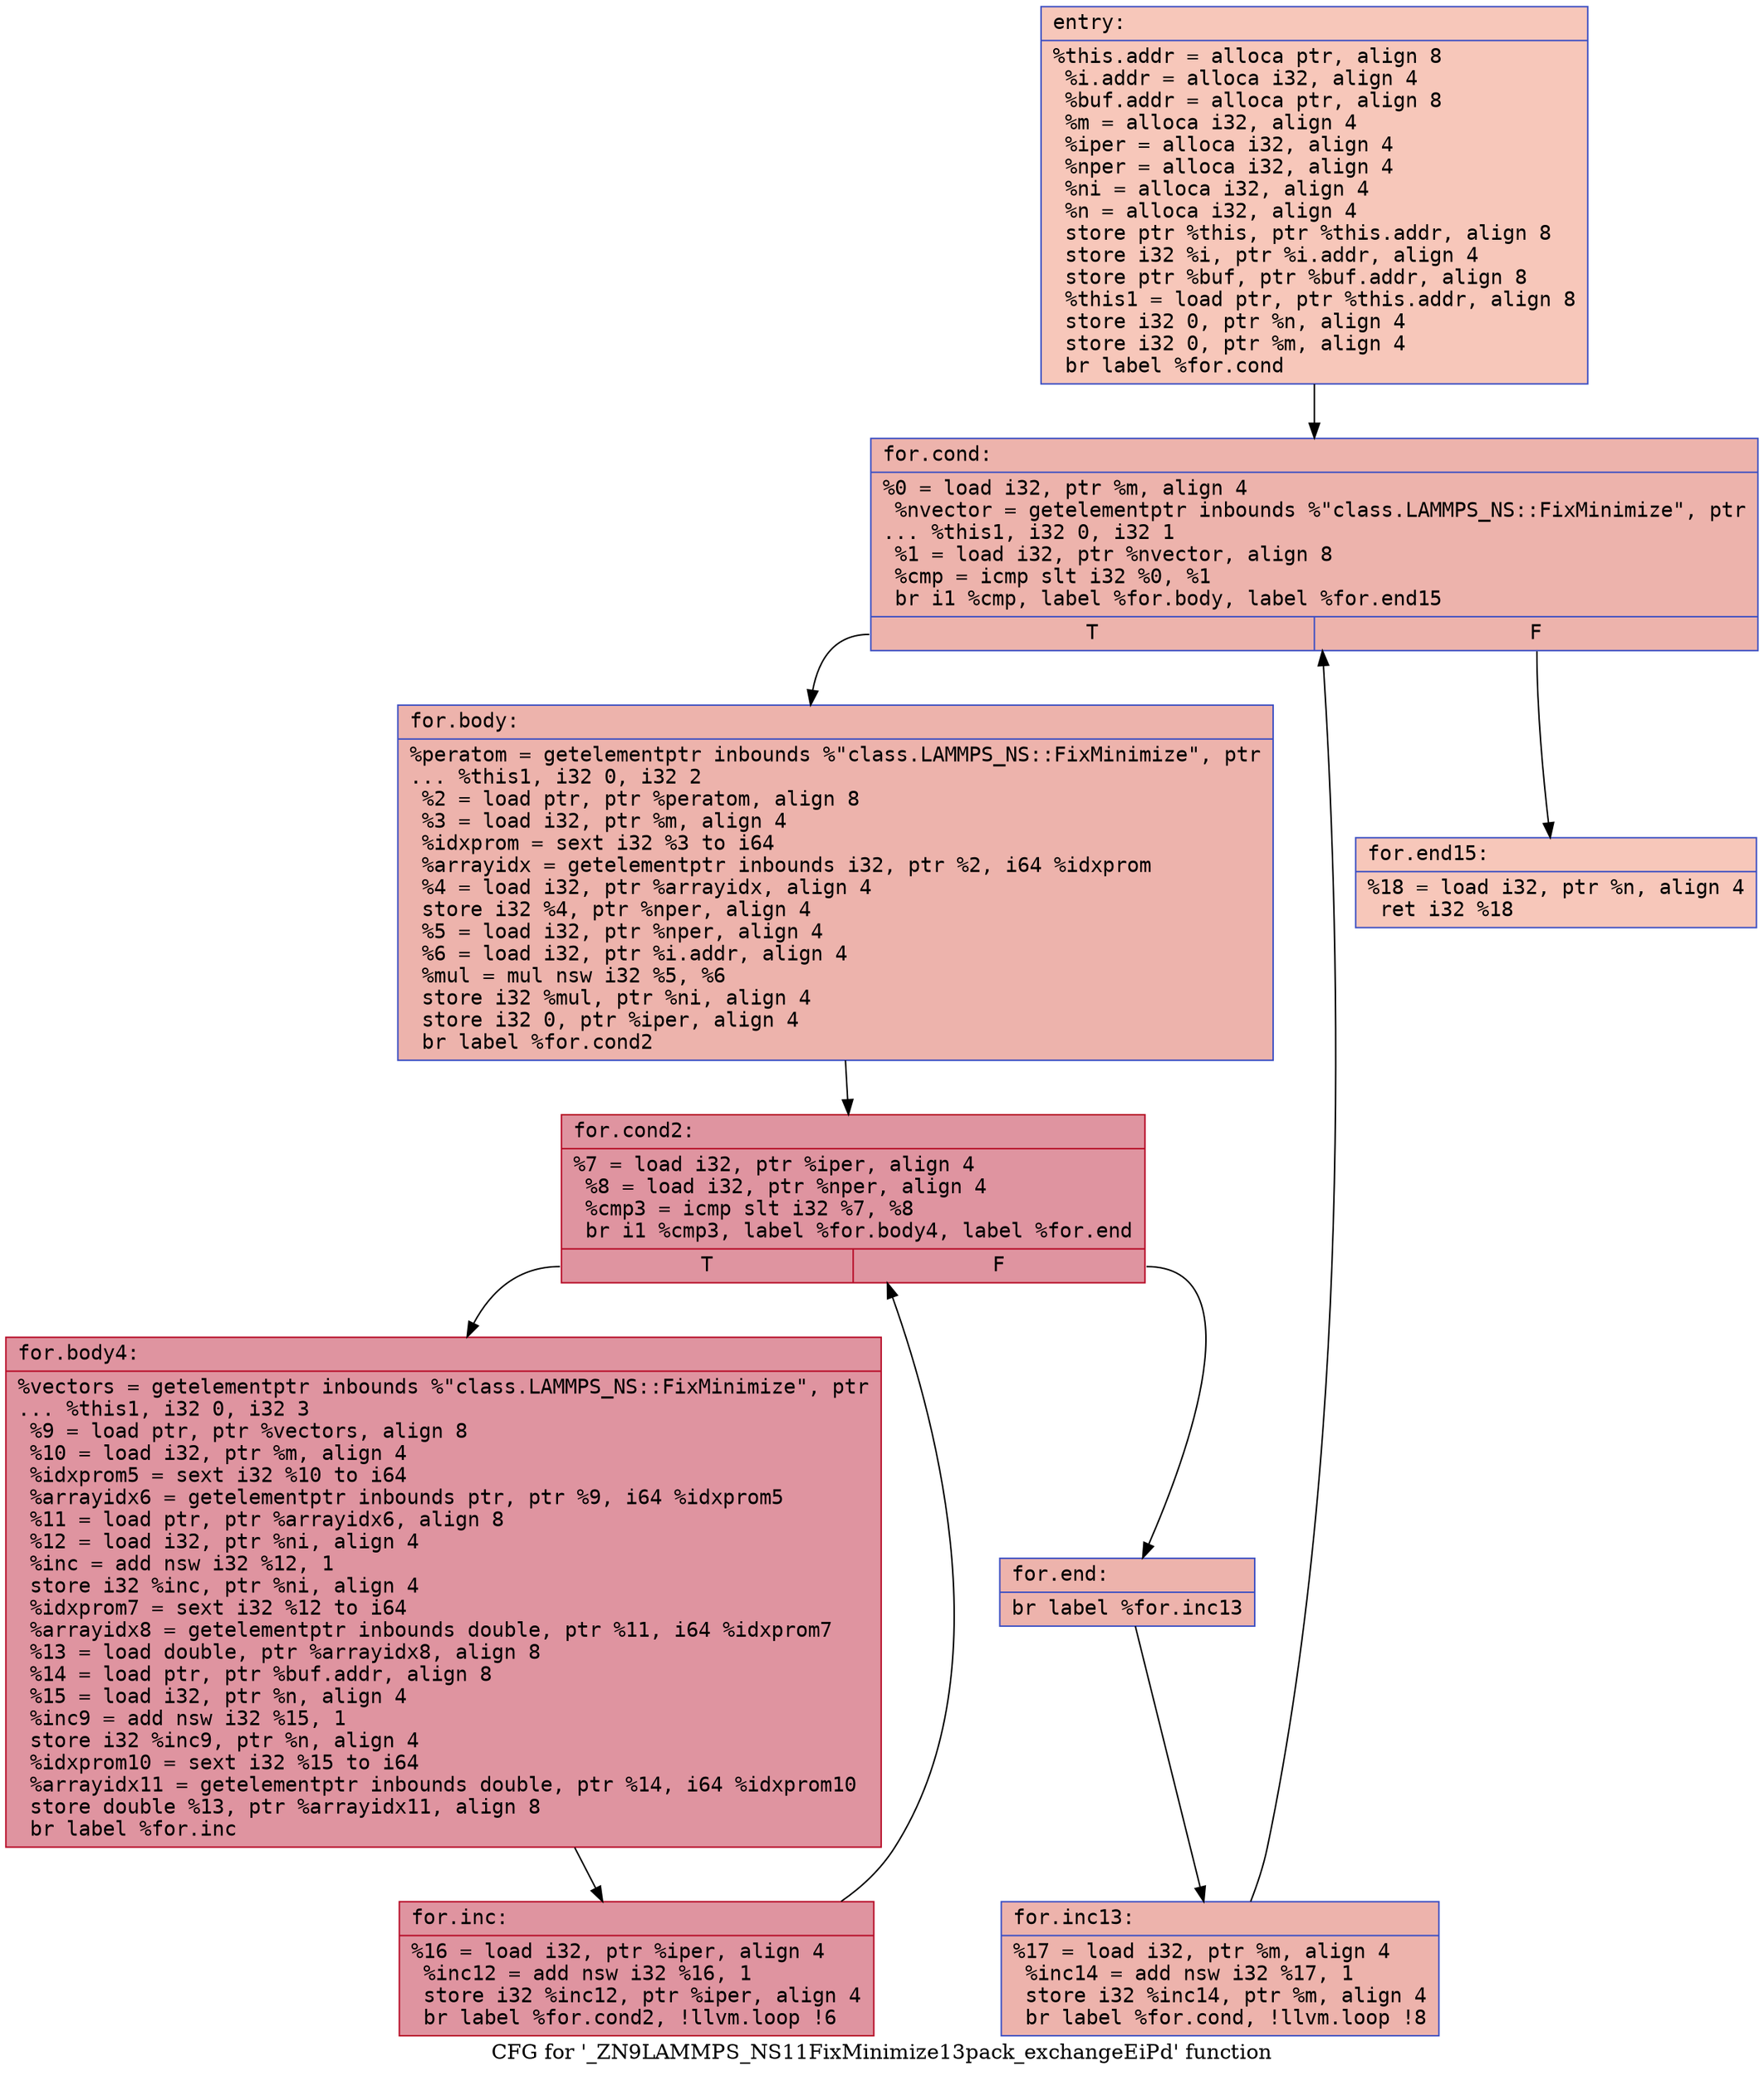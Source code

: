 digraph "CFG for '_ZN9LAMMPS_NS11FixMinimize13pack_exchangeEiPd' function" {
	label="CFG for '_ZN9LAMMPS_NS11FixMinimize13pack_exchangeEiPd' function";

	Node0x5624a1c04770 [shape=record,color="#3d50c3ff", style=filled, fillcolor="#ec7f6370" fontname="Courier",label="{entry:\l|  %this.addr = alloca ptr, align 8\l  %i.addr = alloca i32, align 4\l  %buf.addr = alloca ptr, align 8\l  %m = alloca i32, align 4\l  %iper = alloca i32, align 4\l  %nper = alloca i32, align 4\l  %ni = alloca i32, align 4\l  %n = alloca i32, align 4\l  store ptr %this, ptr %this.addr, align 8\l  store i32 %i, ptr %i.addr, align 4\l  store ptr %buf, ptr %buf.addr, align 8\l  %this1 = load ptr, ptr %this.addr, align 8\l  store i32 0, ptr %n, align 4\l  store i32 0, ptr %m, align 4\l  br label %for.cond\l}"];
	Node0x5624a1c04770 -> Node0x5624a1c3f5c0[tooltip="entry -> for.cond\nProbability 100.00%" ];
	Node0x5624a1c3f5c0 [shape=record,color="#3d50c3ff", style=filled, fillcolor="#d6524470" fontname="Courier",label="{for.cond:\l|  %0 = load i32, ptr %m, align 4\l  %nvector = getelementptr inbounds %\"class.LAMMPS_NS::FixMinimize\", ptr\l... %this1, i32 0, i32 1\l  %1 = load i32, ptr %nvector, align 8\l  %cmp = icmp slt i32 %0, %1\l  br i1 %cmp, label %for.body, label %for.end15\l|{<s0>T|<s1>F}}"];
	Node0x5624a1c3f5c0:s0 -> Node0x5624a1c3f910[tooltip="for.cond -> for.body\nProbability 96.88%" ];
	Node0x5624a1c3f5c0:s1 -> Node0x5624a1c3f990[tooltip="for.cond -> for.end15\nProbability 3.12%" ];
	Node0x5624a1c3f910 [shape=record,color="#3d50c3ff", style=filled, fillcolor="#d6524470" fontname="Courier",label="{for.body:\l|  %peratom = getelementptr inbounds %\"class.LAMMPS_NS::FixMinimize\", ptr\l... %this1, i32 0, i32 2\l  %2 = load ptr, ptr %peratom, align 8\l  %3 = load i32, ptr %m, align 4\l  %idxprom = sext i32 %3 to i64\l  %arrayidx = getelementptr inbounds i32, ptr %2, i64 %idxprom\l  %4 = load i32, ptr %arrayidx, align 4\l  store i32 %4, ptr %nper, align 4\l  %5 = load i32, ptr %nper, align 4\l  %6 = load i32, ptr %i.addr, align 4\l  %mul = mul nsw i32 %5, %6\l  store i32 %mul, ptr %ni, align 4\l  store i32 0, ptr %iper, align 4\l  br label %for.cond2\l}"];
	Node0x5624a1c3f910 -> Node0x5624a1c40210[tooltip="for.body -> for.cond2\nProbability 100.00%" ];
	Node0x5624a1c40210 [shape=record,color="#b70d28ff", style=filled, fillcolor="#b70d2870" fontname="Courier",label="{for.cond2:\l|  %7 = load i32, ptr %iper, align 4\l  %8 = load i32, ptr %nper, align 4\l  %cmp3 = icmp slt i32 %7, %8\l  br i1 %cmp3, label %for.body4, label %for.end\l|{<s0>T|<s1>F}}"];
	Node0x5624a1c40210:s0 -> Node0x5624a1c404b0[tooltip="for.cond2 -> for.body4\nProbability 96.88%" ];
	Node0x5624a1c40210:s1 -> Node0x5624a1c3f380[tooltip="for.cond2 -> for.end\nProbability 3.12%" ];
	Node0x5624a1c404b0 [shape=record,color="#b70d28ff", style=filled, fillcolor="#b70d2870" fontname="Courier",label="{for.body4:\l|  %vectors = getelementptr inbounds %\"class.LAMMPS_NS::FixMinimize\", ptr\l... %this1, i32 0, i32 3\l  %9 = load ptr, ptr %vectors, align 8\l  %10 = load i32, ptr %m, align 4\l  %idxprom5 = sext i32 %10 to i64\l  %arrayidx6 = getelementptr inbounds ptr, ptr %9, i64 %idxprom5\l  %11 = load ptr, ptr %arrayidx6, align 8\l  %12 = load i32, ptr %ni, align 4\l  %inc = add nsw i32 %12, 1\l  store i32 %inc, ptr %ni, align 4\l  %idxprom7 = sext i32 %12 to i64\l  %arrayidx8 = getelementptr inbounds double, ptr %11, i64 %idxprom7\l  %13 = load double, ptr %arrayidx8, align 8\l  %14 = load ptr, ptr %buf.addr, align 8\l  %15 = load i32, ptr %n, align 4\l  %inc9 = add nsw i32 %15, 1\l  store i32 %inc9, ptr %n, align 4\l  %idxprom10 = sext i32 %15 to i64\l  %arrayidx11 = getelementptr inbounds double, ptr %14, i64 %idxprom10\l  store double %13, ptr %arrayidx11, align 8\l  br label %for.inc\l}"];
	Node0x5624a1c404b0 -> Node0x5624a1c413c0[tooltip="for.body4 -> for.inc\nProbability 100.00%" ];
	Node0x5624a1c413c0 [shape=record,color="#b70d28ff", style=filled, fillcolor="#b70d2870" fontname="Courier",label="{for.inc:\l|  %16 = load i32, ptr %iper, align 4\l  %inc12 = add nsw i32 %16, 1\l  store i32 %inc12, ptr %iper, align 4\l  br label %for.cond2, !llvm.loop !6\l}"];
	Node0x5624a1c413c0 -> Node0x5624a1c40210[tooltip="for.inc -> for.cond2\nProbability 100.00%" ];
	Node0x5624a1c3f380 [shape=record,color="#3d50c3ff", style=filled, fillcolor="#d6524470" fontname="Courier",label="{for.end:\l|  br label %for.inc13\l}"];
	Node0x5624a1c3f380 -> Node0x5624a1c417b0[tooltip="for.end -> for.inc13\nProbability 100.00%" ];
	Node0x5624a1c417b0 [shape=record,color="#3d50c3ff", style=filled, fillcolor="#d6524470" fontname="Courier",label="{for.inc13:\l|  %17 = load i32, ptr %m, align 4\l  %inc14 = add nsw i32 %17, 1\l  store i32 %inc14, ptr %m, align 4\l  br label %for.cond, !llvm.loop !8\l}"];
	Node0x5624a1c417b0 -> Node0x5624a1c3f5c0[tooltip="for.inc13 -> for.cond\nProbability 100.00%" ];
	Node0x5624a1c3f990 [shape=record,color="#3d50c3ff", style=filled, fillcolor="#ec7f6370" fontname="Courier",label="{for.end15:\l|  %18 = load i32, ptr %n, align 4\l  ret i32 %18\l}"];
}
